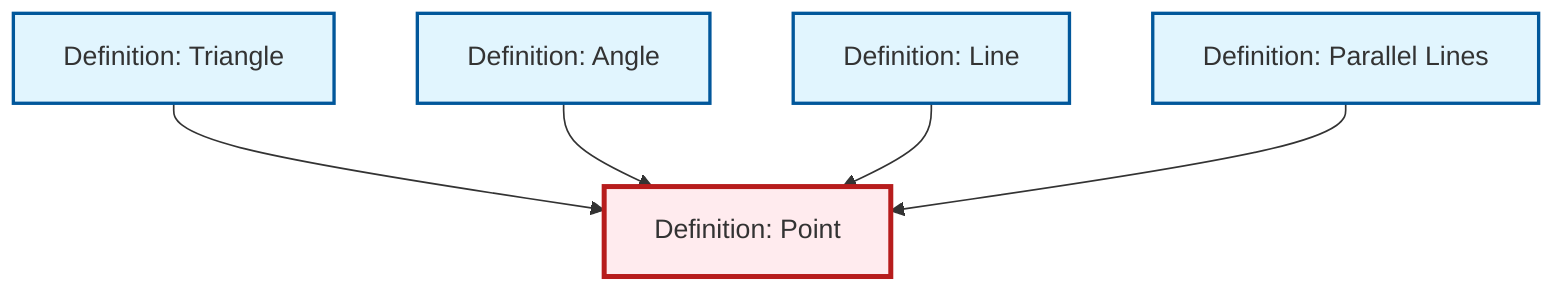 graph TD
    classDef definition fill:#e1f5fe,stroke:#01579b,stroke-width:2px
    classDef theorem fill:#f3e5f5,stroke:#4a148c,stroke-width:2px
    classDef axiom fill:#fff3e0,stroke:#e65100,stroke-width:2px
    classDef example fill:#e8f5e9,stroke:#1b5e20,stroke-width:2px
    classDef current fill:#ffebee,stroke:#b71c1c,stroke-width:3px
    def-point["Definition: Point"]:::definition
    def-line["Definition: Line"]:::definition
    def-parallel["Definition: Parallel Lines"]:::definition
    def-triangle["Definition: Triangle"]:::definition
    def-angle["Definition: Angle"]:::definition
    def-triangle --> def-point
    def-angle --> def-point
    def-line --> def-point
    def-parallel --> def-point
    class def-point current